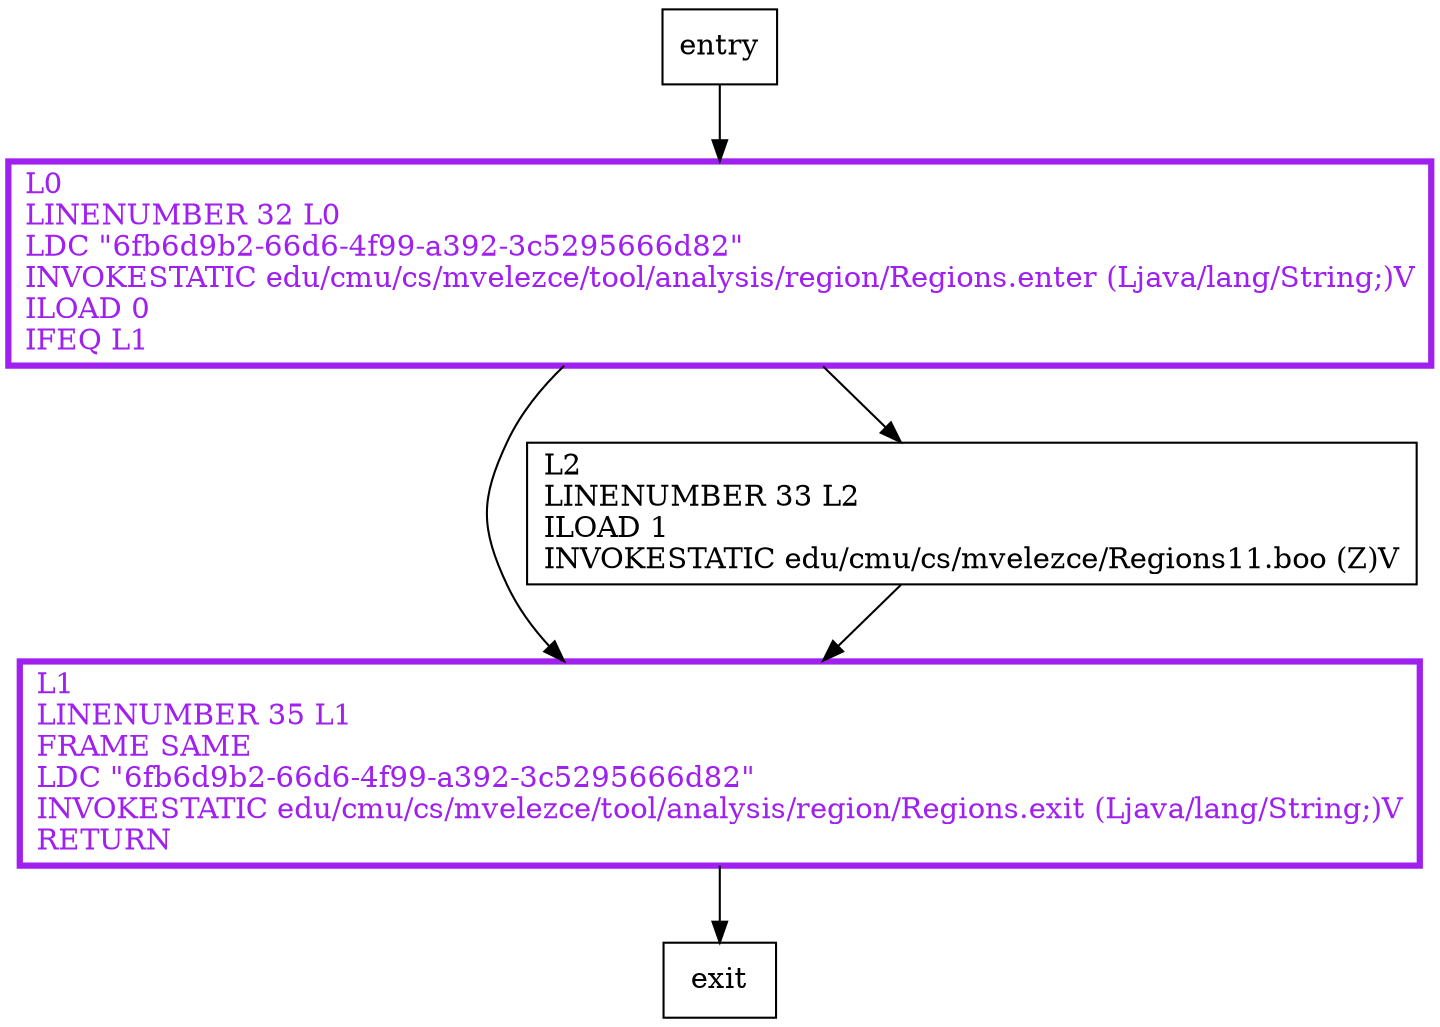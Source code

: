 digraph foo {
node [shape=record];
475975605 [label="L1\lLINENUMBER 35 L1\lFRAME SAME\lLDC \"6fb6d9b2-66d6-4f99-a392-3c5295666d82\"\lINVOKESTATIC edu/cmu/cs/mvelezce/tool/analysis/region/Regions.exit (Ljava/lang/String;)V\lRETURN\l"];
2116578183 [label="L2\lLINENUMBER 33 L2\lILOAD 1\lINVOKESTATIC edu/cmu/cs/mvelezce/Regions11.boo (Z)V\l"];
171130218 [label="L0\lLINENUMBER 32 L0\lLDC \"6fb6d9b2-66d6-4f99-a392-3c5295666d82\"\lINVOKESTATIC edu/cmu/cs/mvelezce/tool/analysis/region/Regions.enter (Ljava/lang/String;)V\lILOAD 0\lIFEQ L1\l"];
entry;
exit;
entry -> 171130218;
475975605 -> exit;
2116578183 -> 475975605;
171130218 -> 475975605;
171130218 -> 2116578183;
475975605[fontcolor="purple", penwidth=3, color="purple"];
171130218[fontcolor="purple", penwidth=3, color="purple"];
}
